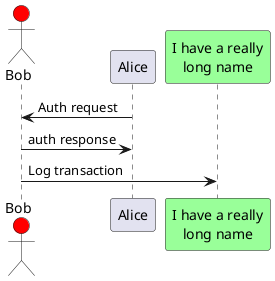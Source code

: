 @startuml

actor Bob #red
' The only difference between actor
' and participant is the drawing
' - this is comment
participant Alice
participant "I have a really\nlong name" as L #99FF99
/'
    You can also declare:
    participant L as "I have a really\nlong name" as L #99FF99
'/

Alice -> Bob: Auth request
Bob -> Alice: auth response
Bob -> L: Log transaction

@enduml